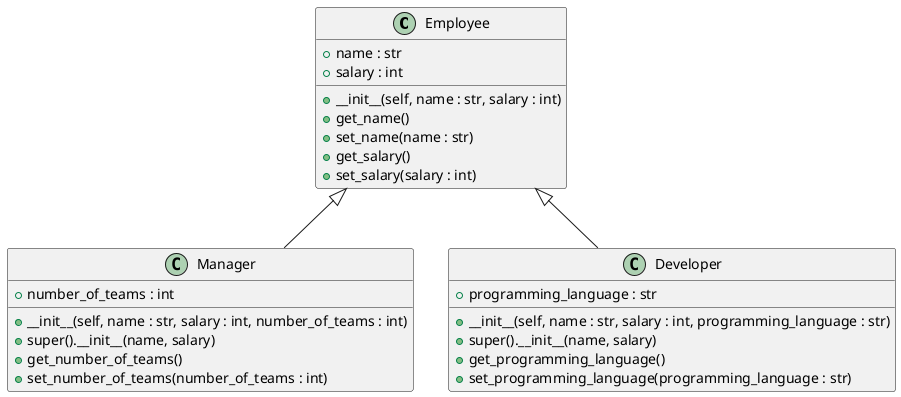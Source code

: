 @startuml
class Employee {
    +name : str
    +salary : int
    __
    +__init__(self, name : str, salary : int)
    +get_name()
    +set_name(name : str)
    +get_salary()
    +set_salary(salary : int)
}

class Manager {
    +number_of_teams : int
    __
    +__init__(self, name : str, salary : int, number_of_teams : int)
    +super().__init__(name, salary)
    +get_number_of_teams()
    +set_number_of_teams(number_of_teams : int)
}

class Developer {
    +programming_language : str
    __
    +__init__(self, name : str, salary : int, programming_language : str)
    +super().__init__(name, salary)
    +get_programming_language()
    +set_programming_language(programming_language : str)
}

Employee <|-- Manager
Employee <|-- Developer
@enduml